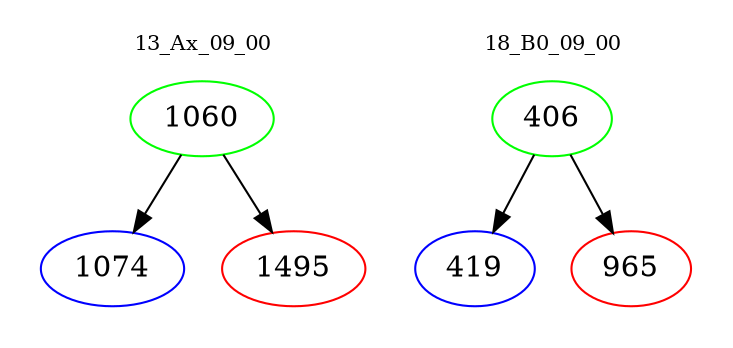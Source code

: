 digraph{
subgraph cluster_0 {
color = white
label = "13_Ax_09_00";
fontsize=10;
T0_1060 [label="1060", color="green"]
T0_1060 -> T0_1074 [color="black"]
T0_1074 [label="1074", color="blue"]
T0_1060 -> T0_1495 [color="black"]
T0_1495 [label="1495", color="red"]
}
subgraph cluster_1 {
color = white
label = "18_B0_09_00";
fontsize=10;
T1_406 [label="406", color="green"]
T1_406 -> T1_419 [color="black"]
T1_419 [label="419", color="blue"]
T1_406 -> T1_965 [color="black"]
T1_965 [label="965", color="red"]
}
}
